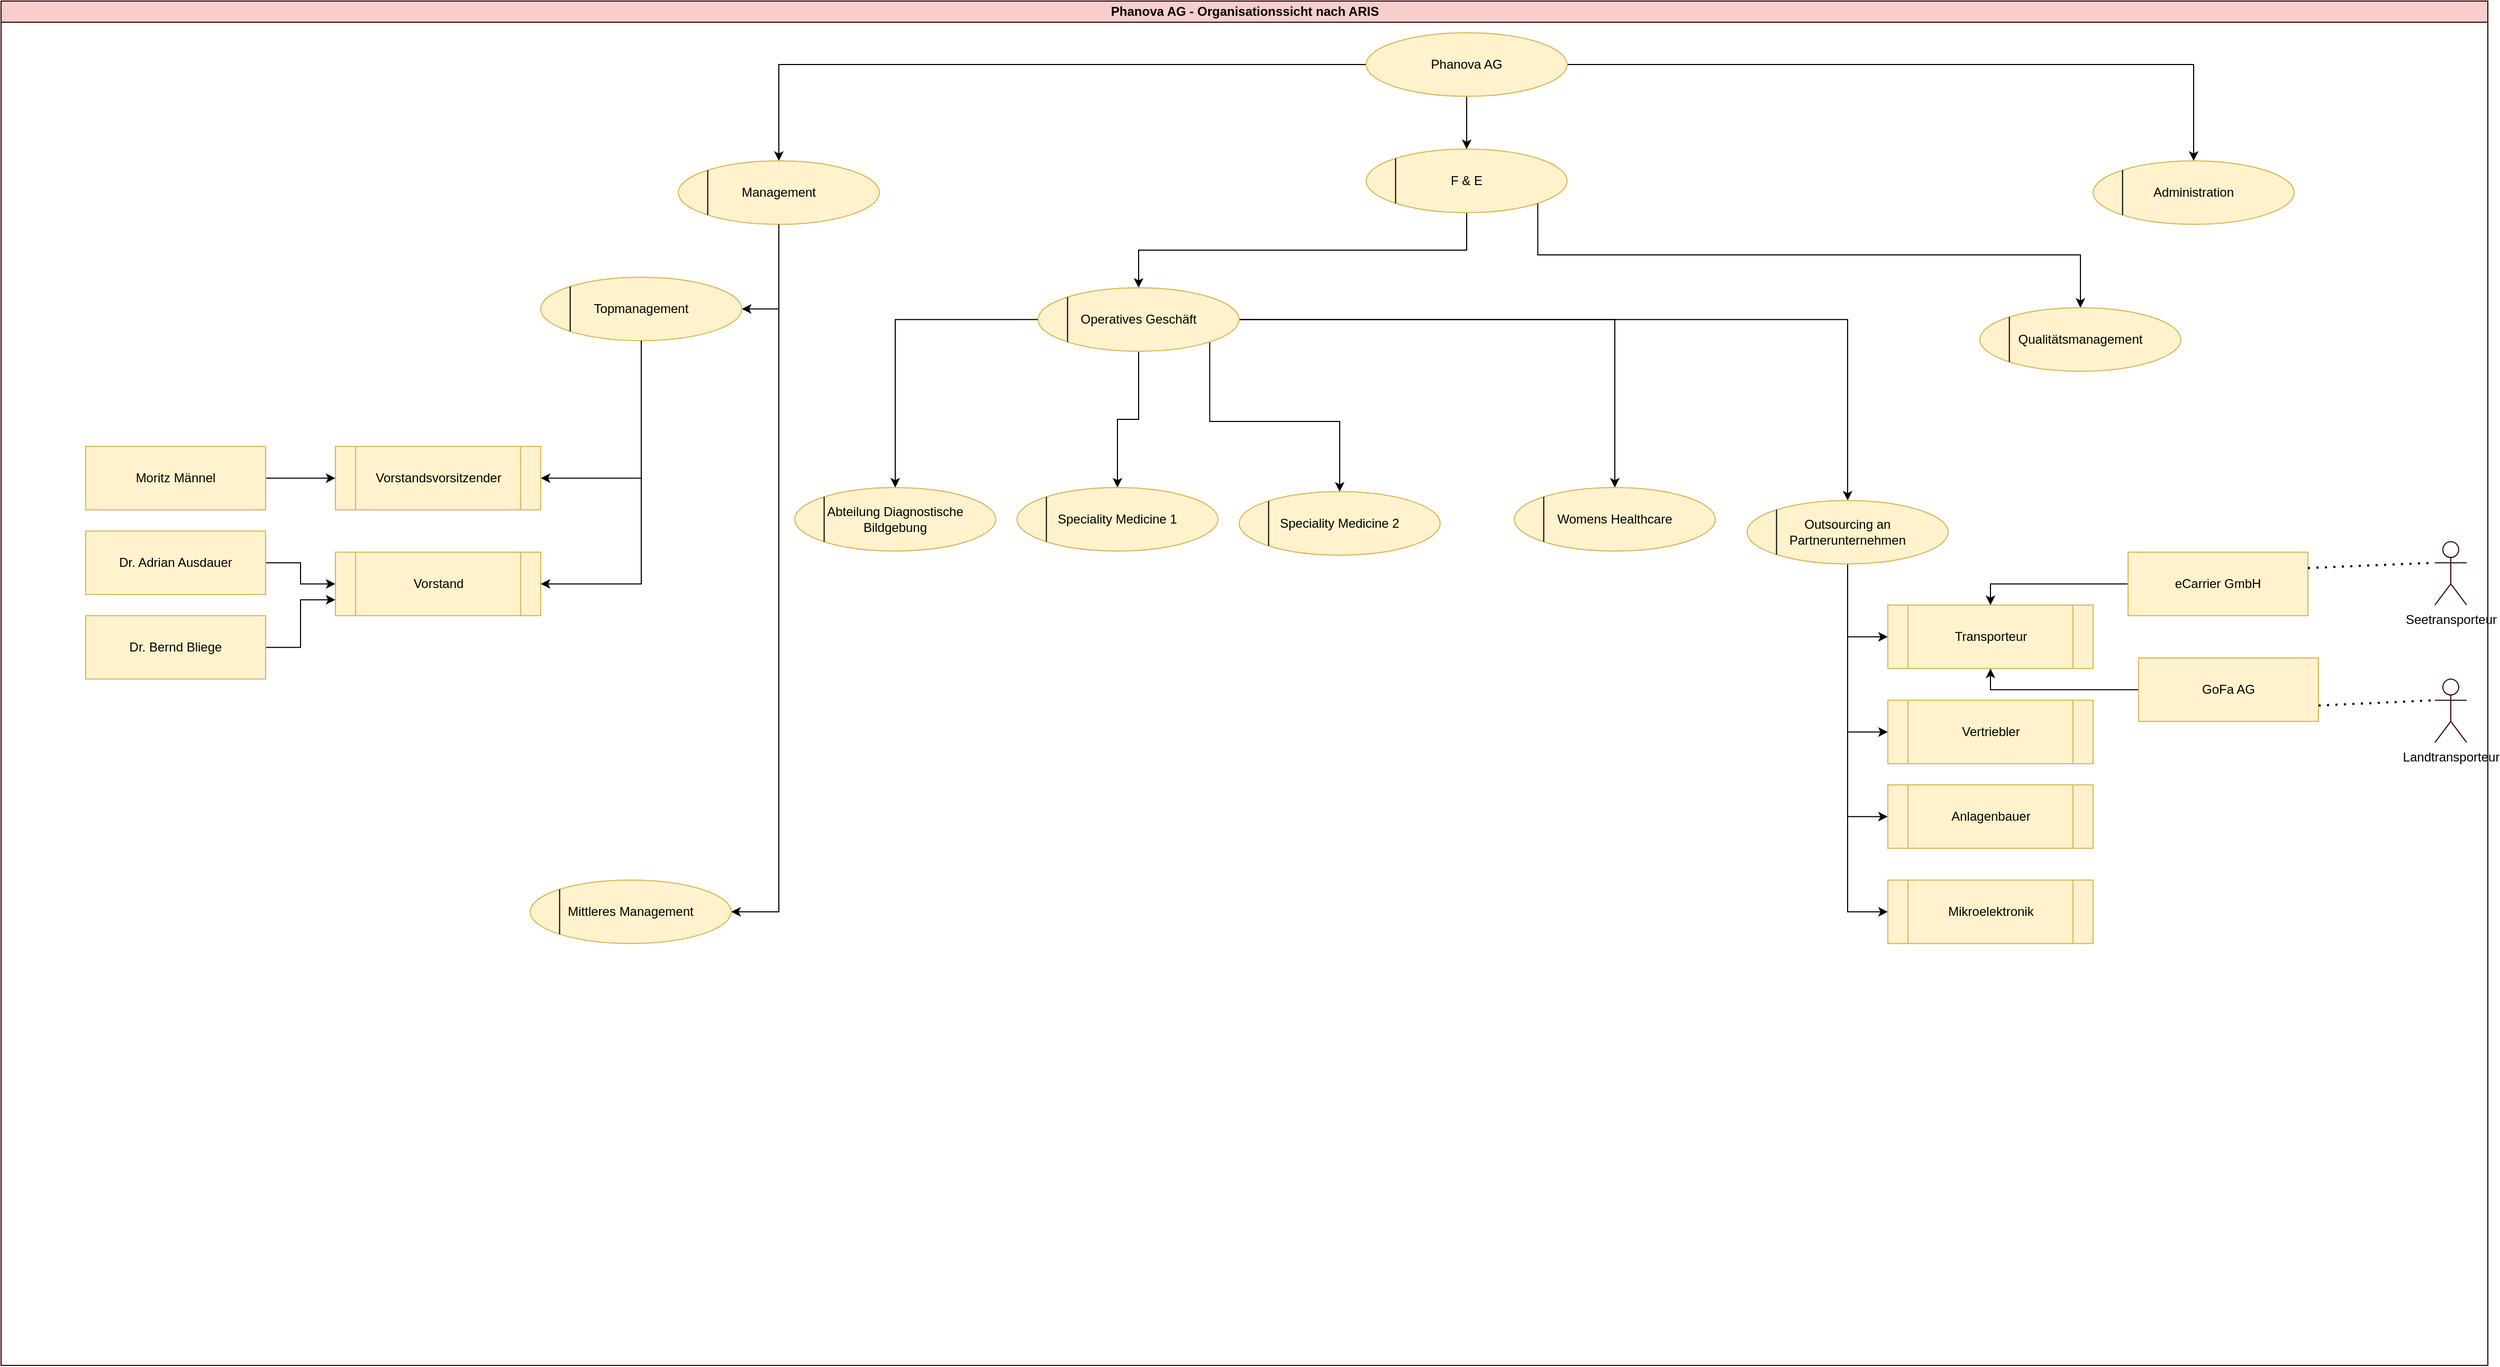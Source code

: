 <mxfile version="14.6.13" type="github" pages="2">
  <diagram id="prtHgNgQTEPvFCAcTncT" name="Page-1">
    <mxGraphModel dx="1609" dy="437" grid="1" gridSize="10" guides="0" tooltips="1" connect="1" arrows="1" fold="1" page="1" pageScale="1" pageWidth="827" pageHeight="1169" math="0" shadow="0">
      <root>
        <mxCell id="0" />
        <mxCell id="1" parent="0" />
        <mxCell id="N2iKn8VOF-II6vIwSYb8-1" value="Phanova AG - Organisationssicht nach ARIS" style="swimlane;html=1;startSize=20;horizontal=1;containerType=tree;glass=0;fillColor=#f8cecc;strokeColor=#330000;" parent="1" vertex="1">
          <mxGeometry x="-580" y="400" width="2350" height="1290" as="geometry" />
        </mxCell>
        <mxCell id="N2iKn8VOF-II6vIwSYb8-38" style="edgeStyle=orthogonalEdgeStyle;rounded=0;orthogonalLoop=1;jettySize=auto;html=1;exitX=0;exitY=0.5;exitDx=0;exitDy=0;" parent="N2iKn8VOF-II6vIwSYb8-1" source="N2iKn8VOF-II6vIwSYb8-9" target="N2iKn8VOF-II6vIwSYb8-36" edge="1">
          <mxGeometry relative="1" as="geometry">
            <mxPoint x="899" y="71.1" as="sourcePoint" />
          </mxGeometry>
        </mxCell>
        <mxCell id="N2iKn8VOF-II6vIwSYb8-40" style="edgeStyle=orthogonalEdgeStyle;rounded=0;orthogonalLoop=1;jettySize=auto;html=1;exitX=1;exitY=0.5;exitDx=0;exitDy=0;" parent="N2iKn8VOF-II6vIwSYb8-1" source="N2iKn8VOF-II6vIwSYb8-9" target="N2iKn8VOF-II6vIwSYb8-32" edge="1">
          <mxGeometry relative="1" as="geometry">
            <mxPoint x="1089.0" y="71.1" as="sourcePoint" />
          </mxGeometry>
        </mxCell>
        <mxCell id="N2iKn8VOF-II6vIwSYb8-144" style="edgeStyle=orthogonalEdgeStyle;rounded=0;orthogonalLoop=1;jettySize=auto;html=1;entryX=0.5;entryY=0;entryDx=0;entryDy=0;" parent="N2iKn8VOF-II6vIwSYb8-1" source="N2iKn8VOF-II6vIwSYb8-9" target="N2iKn8VOF-II6vIwSYb8-34" edge="1">
          <mxGeometry relative="1" as="geometry" />
        </mxCell>
        <mxCell id="N2iKn8VOF-II6vIwSYb8-9" value="Phanova AG" style="ellipse;whiteSpace=wrap;html=1;fillColor=#fff2cc;strokeColor=#d6b656;" parent="N2iKn8VOF-II6vIwSYb8-1" vertex="1">
          <mxGeometry x="1290" y="30" width="190" height="60" as="geometry" />
        </mxCell>
        <mxCell id="N2iKn8VOF-II6vIwSYb8-10" value="" style="endArrow=none;html=1;exitX=0;exitY=1;exitDx=0;exitDy=0;" parent="N2iKn8VOF-II6vIwSYb8-1" edge="1">
          <mxGeometry width="50" height="50" relative="1" as="geometry">
            <mxPoint x="926.474" y="92.202" as="sourcePoint" />
            <mxPoint x="927" y="92.1" as="targetPoint" />
          </mxGeometry>
        </mxCell>
        <mxCell id="N2iKn8VOF-II6vIwSYb8-97" style="edgeStyle=orthogonalEdgeStyle;rounded=0;orthogonalLoop=1;jettySize=auto;html=1;entryX=1;entryY=0.5;entryDx=0;entryDy=0;" parent="N2iKn8VOF-II6vIwSYb8-1" source="N2iKn8VOF-II6vIwSYb8-36" target="N2iKn8VOF-II6vIwSYb8-92" edge="1">
          <mxGeometry relative="1" as="geometry" />
        </mxCell>
        <mxCell id="N2iKn8VOF-II6vIwSYb8-104" style="edgeStyle=orthogonalEdgeStyle;rounded=0;orthogonalLoop=1;jettySize=auto;html=1;entryX=1;entryY=0.5;entryDx=0;entryDy=0;exitX=0.5;exitY=1;exitDx=0;exitDy=0;" parent="N2iKn8VOF-II6vIwSYb8-1" source="N2iKn8VOF-II6vIwSYb8-92" target="N2iKn8VOF-II6vIwSYb8-135" edge="1">
          <mxGeometry relative="1" as="geometry">
            <mxPoint x="560" y="451.1" as="targetPoint" />
            <Array as="points">
              <mxPoint x="605" y="451.1" />
            </Array>
          </mxGeometry>
        </mxCell>
        <mxCell id="N2iKn8VOF-II6vIwSYb8-36" value="Management" style="ellipse;whiteSpace=wrap;html=1;fillColor=#fff2cc;strokeColor=#d6b656;" parent="N2iKn8VOF-II6vIwSYb8-1" vertex="1">
          <mxGeometry x="640" y="151.1" width="190" height="60" as="geometry" />
        </mxCell>
        <mxCell id="N2iKn8VOF-II6vIwSYb8-37" value="" style="endArrow=none;html=1;entryX=0;entryY=0;entryDx=0;entryDy=0;exitX=0;exitY=1;exitDx=0;exitDy=0;" parent="N2iKn8VOF-II6vIwSYb8-1" source="N2iKn8VOF-II6vIwSYb8-36" target="N2iKn8VOF-II6vIwSYb8-36" edge="1">
          <mxGeometry width="50" height="50" relative="1" as="geometry">
            <mxPoint x="631" y="-263.9" as="sourcePoint" />
            <mxPoint x="681" y="-313.9" as="targetPoint" />
          </mxGeometry>
        </mxCell>
        <mxCell id="N2iKn8VOF-II6vIwSYb8-32" value="Administration" style="ellipse;whiteSpace=wrap;html=1;fillColor=#fff2cc;strokeColor=#d6b656;" parent="N2iKn8VOF-II6vIwSYb8-1" vertex="1">
          <mxGeometry x="1977" y="151.1" width="190" height="60" as="geometry" />
        </mxCell>
        <mxCell id="N2iKn8VOF-II6vIwSYb8-33" value="" style="endArrow=none;html=1;entryX=0;entryY=0;entryDx=0;entryDy=0;exitX=0;exitY=1;exitDx=0;exitDy=0;" parent="N2iKn8VOF-II6vIwSYb8-1" source="N2iKn8VOF-II6vIwSYb8-32" target="N2iKn8VOF-II6vIwSYb8-32" edge="1">
          <mxGeometry width="50" height="50" relative="1" as="geometry">
            <mxPoint x="990" y="-323.9" as="sourcePoint" />
            <mxPoint x="1040" y="-373.9" as="targetPoint" />
          </mxGeometry>
        </mxCell>
        <mxCell id="N2iKn8VOF-II6vIwSYb8-51" style="edgeStyle=orthogonalEdgeStyle;rounded=0;orthogonalLoop=1;jettySize=auto;html=1;exitX=0.5;exitY=1;exitDx=0;exitDy=0;entryX=0.5;entryY=0;entryDx=0;entryDy=0;" parent="N2iKn8VOF-II6vIwSYb8-1" source="N2iKn8VOF-II6vIwSYb8-34" target="N2iKn8VOF-II6vIwSYb8-46" edge="1">
          <mxGeometry relative="1" as="geometry" />
        </mxCell>
        <mxCell id="N2iKn8VOF-II6vIwSYb8-57" style="edgeStyle=orthogonalEdgeStyle;rounded=0;orthogonalLoop=1;jettySize=auto;html=1;entryX=0.5;entryY=0;entryDx=0;entryDy=0;exitX=1;exitY=0.5;exitDx=0;exitDy=0;" parent="N2iKn8VOF-II6vIwSYb8-1" source="N2iKn8VOF-II6vIwSYb8-46" target="N2iKn8VOF-II6vIwSYb8-54" edge="1">
          <mxGeometry relative="1" as="geometry" />
        </mxCell>
        <mxCell id="N2iKn8VOF-II6vIwSYb8-64" style="edgeStyle=orthogonalEdgeStyle;rounded=0;orthogonalLoop=1;jettySize=auto;html=1;entryX=0.5;entryY=0;entryDx=0;entryDy=0;" parent="N2iKn8VOF-II6vIwSYb8-1" source="N2iKn8VOF-II6vIwSYb8-46" target="N2iKn8VOF-II6vIwSYb8-59" edge="1">
          <mxGeometry relative="1" as="geometry" />
        </mxCell>
        <mxCell id="N2iKn8VOF-II6vIwSYb8-65" style="edgeStyle=orthogonalEdgeStyle;rounded=0;orthogonalLoop=1;jettySize=auto;html=1;entryX=0.5;entryY=0;entryDx=0;entryDy=0;" parent="N2iKn8VOF-II6vIwSYb8-1" source="N2iKn8VOF-II6vIwSYb8-46" target="N2iKn8VOF-II6vIwSYb8-62" edge="1">
          <mxGeometry relative="1" as="geometry" />
        </mxCell>
        <mxCell id="N2iKn8VOF-II6vIwSYb8-69" style="edgeStyle=orthogonalEdgeStyle;rounded=0;orthogonalLoop=1;jettySize=auto;html=1;entryX=0.5;entryY=0;entryDx=0;entryDy=0;exitX=1;exitY=1;exitDx=0;exitDy=0;" parent="N2iKn8VOF-II6vIwSYb8-1" source="N2iKn8VOF-II6vIwSYb8-46" target="N2iKn8VOF-II6vIwSYb8-67" edge="1">
          <mxGeometry relative="1" as="geometry" />
        </mxCell>
        <mxCell id="N2iKn8VOF-II6vIwSYb8-73" style="edgeStyle=orthogonalEdgeStyle;rounded=0;orthogonalLoop=1;jettySize=auto;html=1;entryX=0.5;entryY=0;entryDx=0;entryDy=0;" parent="N2iKn8VOF-II6vIwSYb8-1" source="N2iKn8VOF-II6vIwSYb8-46" target="N2iKn8VOF-II6vIwSYb8-71" edge="1">
          <mxGeometry relative="1" as="geometry" />
        </mxCell>
        <mxCell id="N2iKn8VOF-II6vIwSYb8-91" value="" style="group" parent="N2iKn8VOF-II6vIwSYb8-1" vertex="1" connectable="0">
          <mxGeometry x="510" y="261.1" width="190" height="60" as="geometry" />
        </mxCell>
        <mxCell id="N2iKn8VOF-II6vIwSYb8-92" value="Topmanagement" style="ellipse;whiteSpace=wrap;html=1;fillColor=#fff2cc;strokeColor=#d6b656;" parent="N2iKn8VOF-II6vIwSYb8-91" vertex="1">
          <mxGeometry width="190" height="60" as="geometry" />
        </mxCell>
        <mxCell id="N2iKn8VOF-II6vIwSYb8-93" value="" style="endArrow=none;html=1;entryX=0;entryY=0;entryDx=0;entryDy=0;exitX=0;exitY=1;exitDx=0;exitDy=0;" parent="N2iKn8VOF-II6vIwSYb8-91" source="N2iKn8VOF-II6vIwSYb8-92" target="N2iKn8VOF-II6vIwSYb8-92" edge="1">
          <mxGeometry width="50" height="50" relative="1" as="geometry">
            <mxPoint x="101" y="-465" as="sourcePoint" />
            <mxPoint x="151" y="-515" as="targetPoint" />
          </mxGeometry>
        </mxCell>
        <mxCell id="N2iKn8VOF-II6vIwSYb8-98" style="edgeStyle=orthogonalEdgeStyle;rounded=0;orthogonalLoop=1;jettySize=auto;html=1;entryX=1;entryY=0.5;entryDx=0;entryDy=0;" parent="N2iKn8VOF-II6vIwSYb8-1" source="N2iKn8VOF-II6vIwSYb8-36" target="N2iKn8VOF-II6vIwSYb8-95" edge="1">
          <mxGeometry relative="1" as="geometry">
            <mxPoint x="735" y="391.1" as="targetPoint" />
          </mxGeometry>
        </mxCell>
        <mxCell id="N2iKn8VOF-II6vIwSYb8-46" value="Operatives Geschäft" style="ellipse;whiteSpace=wrap;html=1;fillColor=#fff2cc;strokeColor=#d6b656;" parent="N2iKn8VOF-II6vIwSYb8-1" vertex="1">
          <mxGeometry x="980" y="271.1" width="190" height="60" as="geometry" />
        </mxCell>
        <mxCell id="N2iKn8VOF-II6vIwSYb8-47" value="" style="endArrow=none;html=1;entryX=0;entryY=0;entryDx=0;entryDy=0;exitX=0;exitY=1;exitDx=0;exitDy=0;" parent="N2iKn8VOF-II6vIwSYb8-1" source="N2iKn8VOF-II6vIwSYb8-46" target="N2iKn8VOF-II6vIwSYb8-46" edge="1">
          <mxGeometry width="50" height="50" relative="1" as="geometry">
            <mxPoint x="1041" y="-153.9" as="sourcePoint" />
            <mxPoint x="1091" y="-203.9" as="targetPoint" />
          </mxGeometry>
        </mxCell>
        <mxCell id="N2iKn8VOF-II6vIwSYb8-94" value="" style="group" parent="N2iKn8VOF-II6vIwSYb8-1" vertex="1" connectable="0">
          <mxGeometry x="500" y="831.1" width="190" height="60" as="geometry" />
        </mxCell>
        <mxCell id="N2iKn8VOF-II6vIwSYb8-95" value="Mittleres Management" style="ellipse;whiteSpace=wrap;html=1;fillColor=#fff2cc;strokeColor=#d6b656;" parent="N2iKn8VOF-II6vIwSYb8-94" vertex="1">
          <mxGeometry width="190" height="60" as="geometry" />
        </mxCell>
        <mxCell id="N2iKn8VOF-II6vIwSYb8-96" value="" style="endArrow=none;html=1;entryX=0;entryY=0;entryDx=0;entryDy=0;exitX=0;exitY=1;exitDx=0;exitDy=0;" parent="N2iKn8VOF-II6vIwSYb8-94" source="N2iKn8VOF-II6vIwSYb8-95" target="N2iKn8VOF-II6vIwSYb8-95" edge="1">
          <mxGeometry width="50" height="50" relative="1" as="geometry">
            <mxPoint x="101" y="-465" as="sourcePoint" />
            <mxPoint x="151" y="-515" as="targetPoint" />
          </mxGeometry>
        </mxCell>
        <mxCell id="N2iKn8VOF-II6vIwSYb8-135" value="Vorstandsvorsitzender" style="shape=process;whiteSpace=wrap;html=1;backgroundOutline=1;strokeColor=#d6b656;fillColor=#fff2cc;" parent="N2iKn8VOF-II6vIwSYb8-1" vertex="1">
          <mxGeometry x="316" y="421.1" width="194" height="60" as="geometry" />
        </mxCell>
        <mxCell id="N2iKn8VOF-II6vIwSYb8-136" value="Vorstand" style="shape=process;whiteSpace=wrap;html=1;backgroundOutline=1;strokeColor=#d6b656;fillColor=#fff2cc;" parent="N2iKn8VOF-II6vIwSYb8-1" vertex="1">
          <mxGeometry x="316" y="521.1" width="194" height="60" as="geometry" />
        </mxCell>
        <mxCell id="N2iKn8VOF-II6vIwSYb8-137" style="edgeStyle=orthogonalEdgeStyle;rounded=0;orthogonalLoop=1;jettySize=auto;html=1;entryX=1;entryY=0.5;entryDx=0;entryDy=0;" parent="N2iKn8VOF-II6vIwSYb8-1" source="N2iKn8VOF-II6vIwSYb8-92" target="N2iKn8VOF-II6vIwSYb8-136" edge="1">
          <mxGeometry relative="1" as="geometry" />
        </mxCell>
        <mxCell id="N2iKn8VOF-II6vIwSYb8-61" value="" style="group" parent="N2iKn8VOF-II6vIwSYb8-1" vertex="1" connectable="0">
          <mxGeometry x="960" y="460" width="190" height="60" as="geometry" />
        </mxCell>
        <mxCell id="N2iKn8VOF-II6vIwSYb8-62" value="Speciality Medicine 1" style="ellipse;whiteSpace=wrap;html=1;fillColor=#fff2cc;strokeColor=#d6b656;" parent="N2iKn8VOF-II6vIwSYb8-61" vertex="1">
          <mxGeometry width="190" height="60" as="geometry" />
        </mxCell>
        <mxCell id="N2iKn8VOF-II6vIwSYb8-63" value="" style="endArrow=none;html=1;entryX=0;entryY=0;entryDx=0;entryDy=0;exitX=0;exitY=1;exitDx=0;exitDy=0;" parent="N2iKn8VOF-II6vIwSYb8-61" source="N2iKn8VOF-II6vIwSYb8-62" target="N2iKn8VOF-II6vIwSYb8-62" edge="1">
          <mxGeometry width="50" height="50" relative="1" as="geometry">
            <mxPoint x="101" y="-465" as="sourcePoint" />
            <mxPoint x="151" y="-515" as="targetPoint" />
          </mxGeometry>
        </mxCell>
        <mxCell id="N2iKn8VOF-II6vIwSYb8-58" value="" style="group" parent="N2iKn8VOF-II6vIwSYb8-1" vertex="1" connectable="0">
          <mxGeometry x="750" y="460" width="190" height="60" as="geometry" />
        </mxCell>
        <mxCell id="N2iKn8VOF-II6vIwSYb8-59" value="Abteilung Diagnostische Bildgebung" style="ellipse;whiteSpace=wrap;html=1;fillColor=#fff2cc;strokeColor=#d6b656;" parent="N2iKn8VOF-II6vIwSYb8-58" vertex="1">
          <mxGeometry width="190" height="60" as="geometry" />
        </mxCell>
        <mxCell id="N2iKn8VOF-II6vIwSYb8-60" value="" style="endArrow=none;html=1;entryX=0;entryY=0;entryDx=0;entryDy=0;exitX=0;exitY=1;exitDx=0;exitDy=0;" parent="N2iKn8VOF-II6vIwSYb8-58" source="N2iKn8VOF-II6vIwSYb8-59" target="N2iKn8VOF-II6vIwSYb8-59" edge="1">
          <mxGeometry width="50" height="50" relative="1" as="geometry">
            <mxPoint x="101" y="-465" as="sourcePoint" />
            <mxPoint x="151" y="-515" as="targetPoint" />
          </mxGeometry>
        </mxCell>
        <mxCell id="N2iKn8VOF-II6vIwSYb8-66" value="" style="group" parent="N2iKn8VOF-II6vIwSYb8-1" vertex="1" connectable="0">
          <mxGeometry x="1170" y="463.9" width="190" height="70" as="geometry" />
        </mxCell>
        <mxCell id="N2iKn8VOF-II6vIwSYb8-67" value="Speciality Medicine 2" style="ellipse;whiteSpace=wrap;html=1;fillColor=#fff2cc;strokeColor=#d6b656;" parent="N2iKn8VOF-II6vIwSYb8-66" vertex="1">
          <mxGeometry width="190" height="60" as="geometry" />
        </mxCell>
        <mxCell id="N2iKn8VOF-II6vIwSYb8-68" value="" style="endArrow=none;html=1;entryX=0;entryY=0;entryDx=0;entryDy=0;exitX=0;exitY=1;exitDx=0;exitDy=0;" parent="N2iKn8VOF-II6vIwSYb8-66" source="N2iKn8VOF-II6vIwSYb8-67" target="N2iKn8VOF-II6vIwSYb8-67" edge="1">
          <mxGeometry width="50" height="50" relative="1" as="geometry">
            <mxPoint x="101" y="-465" as="sourcePoint" />
            <mxPoint x="151" y="-515" as="targetPoint" />
          </mxGeometry>
        </mxCell>
        <mxCell id="N2iKn8VOF-II6vIwSYb8-70" value="" style="group" parent="N2iKn8VOF-II6vIwSYb8-1" vertex="1" connectable="0">
          <mxGeometry x="1430" y="460" width="190" height="60" as="geometry" />
        </mxCell>
        <mxCell id="N2iKn8VOF-II6vIwSYb8-71" value="Womens Healthcare" style="ellipse;whiteSpace=wrap;html=1;fillColor=#fff2cc;strokeColor=#d6b656;" parent="N2iKn8VOF-II6vIwSYb8-70" vertex="1">
          <mxGeometry width="190" height="60" as="geometry" />
        </mxCell>
        <mxCell id="N2iKn8VOF-II6vIwSYb8-72" value="" style="endArrow=none;html=1;entryX=0;entryY=0;entryDx=0;entryDy=0;exitX=0;exitY=1;exitDx=0;exitDy=0;" parent="N2iKn8VOF-II6vIwSYb8-70" source="N2iKn8VOF-II6vIwSYb8-71" target="N2iKn8VOF-II6vIwSYb8-71" edge="1">
          <mxGeometry width="50" height="50" relative="1" as="geometry">
            <mxPoint x="101" y="-465" as="sourcePoint" />
            <mxPoint x="151" y="-515" as="targetPoint" />
          </mxGeometry>
        </mxCell>
        <mxCell id="N2iKn8VOF-II6vIwSYb8-147" value="Transporteur" style="shape=process;whiteSpace=wrap;html=1;backgroundOutline=1;strokeColor=#d6b656;fillColor=#fff2cc;" parent="N2iKn8VOF-II6vIwSYb8-1" vertex="1">
          <mxGeometry x="1783" y="571.1" width="194" height="60" as="geometry" />
        </mxCell>
        <mxCell id="N2iKn8VOF-II6vIwSYb8-150" style="edgeStyle=orthogonalEdgeStyle;rounded=0;orthogonalLoop=1;jettySize=auto;html=1;entryX=0;entryY=0.5;entryDx=0;entryDy=0;" parent="N2iKn8VOF-II6vIwSYb8-1" source="N2iKn8VOF-II6vIwSYb8-54" target="N2iKn8VOF-II6vIwSYb8-147" edge="1">
          <mxGeometry relative="1" as="geometry" />
        </mxCell>
        <mxCell id="N2iKn8VOF-II6vIwSYb8-153" value="Anlagenbauer" style="shape=process;whiteSpace=wrap;html=1;backgroundOutline=1;strokeColor=#d6b656;fillColor=#fff2cc;" parent="N2iKn8VOF-II6vIwSYb8-1" vertex="1">
          <mxGeometry x="1783" y="741.1" width="194" height="60" as="geometry" />
        </mxCell>
        <mxCell id="N2iKn8VOF-II6vIwSYb8-152" value="Vertriebler" style="shape=process;whiteSpace=wrap;html=1;backgroundOutline=1;strokeColor=#d6b656;fillColor=#fff2cc;" parent="N2iKn8VOF-II6vIwSYb8-1" vertex="1">
          <mxGeometry x="1783" y="661.1" width="194" height="60" as="geometry" />
        </mxCell>
        <mxCell id="N2iKn8VOF-II6vIwSYb8-151" value="Mikroelektronik" style="shape=process;whiteSpace=wrap;html=1;backgroundOutline=1;strokeColor=#d6b656;fillColor=#fff2cc;" parent="N2iKn8VOF-II6vIwSYb8-1" vertex="1">
          <mxGeometry x="1783" y="831.1" width="194" height="60" as="geometry" />
        </mxCell>
        <mxCell id="N2iKn8VOF-II6vIwSYb8-155" style="edgeStyle=orthogonalEdgeStyle;rounded=0;orthogonalLoop=1;jettySize=auto;html=1;entryX=0.5;entryY=0;entryDx=0;entryDy=0;" parent="N2iKn8VOF-II6vIwSYb8-1" source="N2iKn8VOF-II6vIwSYb8-146" target="N2iKn8VOF-II6vIwSYb8-147" edge="1">
          <mxGeometry relative="1" as="geometry" />
        </mxCell>
        <mxCell id="N2iKn8VOF-II6vIwSYb8-146" value="eCarrier GmbH" style="rounded=0;whiteSpace=wrap;html=1;strokeColor=#d6b656;fillColor=#fff2cc;" parent="N2iKn8VOF-II6vIwSYb8-1" vertex="1">
          <mxGeometry x="2010" y="521.1" width="170" height="60" as="geometry" />
        </mxCell>
        <mxCell id="N2iKn8VOF-II6vIwSYb8-156" style="edgeStyle=orthogonalEdgeStyle;rounded=0;orthogonalLoop=1;jettySize=auto;html=1;entryX=0.5;entryY=1;entryDx=0;entryDy=0;" parent="N2iKn8VOF-II6vIwSYb8-1" source="N2iKn8VOF-II6vIwSYb8-154" target="N2iKn8VOF-II6vIwSYb8-147" edge="1">
          <mxGeometry relative="1" as="geometry" />
        </mxCell>
        <mxCell id="N2iKn8VOF-II6vIwSYb8-154" value="GoFa AG" style="rounded=0;whiteSpace=wrap;html=1;strokeColor=#d6b656;fillColor=#fff2cc;" parent="N2iKn8VOF-II6vIwSYb8-1" vertex="1">
          <mxGeometry x="2020" y="621.1" width="170" height="60" as="geometry" />
        </mxCell>
        <mxCell id="N2iKn8VOF-II6vIwSYb8-157" value="Seetransporteur&lt;span style=&quot;color: rgba(0 , 0 , 0 , 0) ; font-family: monospace ; font-size: 0px&quot;&gt;%3CmxGraphModel%3E%3Croot%3E%3CmxCell%20id%3D%220%22%2F%3E%3CmxCell%20id%3D%221%22%20parent%3D%220%22%2F%3E%3CmxCell%20id%3D%222%22%20value%3D%22Dr.%20Bernd%20Bliege%22%20style%3D%22rounded%3D0%3BwhiteSpace%3Dwrap%3Bhtml%3D1%3BstrokeColor%3D%23d6b656%3BfillColor%3D%23fff2cc%3B%22%20vertex%3D%221%22%20parent%3D%221%22%3E%3CmxGeometry%20x%3D%22860%22%20y%3D%221100%22%20width%3D%22170%22%20height%3D%2260%22%20as%3D%22geometry%22%2F%3E%3C%2FmxCell%3E%3C%2Froot%3E%3C%2FmxGraphModel%3E&lt;/span&gt;" style="shape=umlActor;verticalLabelPosition=bottom;verticalAlign=top;html=1;outlineConnect=0;strokeColor=#330000;" parent="N2iKn8VOF-II6vIwSYb8-1" vertex="1">
          <mxGeometry x="2300" y="511.1" width="30" height="60" as="geometry" />
        </mxCell>
        <mxCell id="N2iKn8VOF-II6vIwSYb8-158" value="Landtransporteur" style="shape=umlActor;verticalLabelPosition=bottom;verticalAlign=top;html=1;outlineConnect=0;strokeColor=#330000;" parent="N2iKn8VOF-II6vIwSYb8-1" vertex="1">
          <mxGeometry x="2300" y="641.1" width="30" height="60" as="geometry" />
        </mxCell>
        <mxCell id="N2iKn8VOF-II6vIwSYb8-161" value="" style="endArrow=none;dashed=1;html=1;dashPattern=1 3;strokeWidth=2;entryX=0;entryY=0.333;entryDx=0;entryDy=0;entryPerimeter=0;exitX=1;exitY=0.75;exitDx=0;exitDy=0;" parent="N2iKn8VOF-II6vIwSYb8-1" source="N2iKn8VOF-II6vIwSYb8-154" target="N2iKn8VOF-II6vIwSYb8-158" edge="1">
          <mxGeometry width="50" height="50" relative="1" as="geometry">
            <mxPoint x="1330" y="741.1" as="sourcePoint" />
            <mxPoint x="1380" y="691.1" as="targetPoint" />
          </mxGeometry>
        </mxCell>
        <mxCell id="N2iKn8VOF-II6vIwSYb8-160" value="" style="endArrow=none;dashed=1;html=1;dashPattern=1 3;strokeWidth=2;entryX=0;entryY=0.333;entryDx=0;entryDy=0;entryPerimeter=0;exitX=1;exitY=0.25;exitDx=0;exitDy=0;" parent="N2iKn8VOF-II6vIwSYb8-1" source="N2iKn8VOF-II6vIwSYb8-146" target="N2iKn8VOF-II6vIwSYb8-157" edge="1">
          <mxGeometry width="50" height="50" relative="1" as="geometry">
            <mxPoint x="1330" y="741.1" as="sourcePoint" />
            <mxPoint x="1380" y="691.1" as="targetPoint" />
          </mxGeometry>
        </mxCell>
        <mxCell id="N2iKn8VOF-II6vIwSYb8-162" style="edgeStyle=orthogonalEdgeStyle;rounded=0;orthogonalLoop=1;jettySize=auto;html=1;entryX=0;entryY=0.5;entryDx=0;entryDy=0;" parent="N2iKn8VOF-II6vIwSYb8-1" source="N2iKn8VOF-II6vIwSYb8-54" target="N2iKn8VOF-II6vIwSYb8-152" edge="1">
          <mxGeometry relative="1" as="geometry" />
        </mxCell>
        <mxCell id="N2iKn8VOF-II6vIwSYb8-163" style="edgeStyle=orthogonalEdgeStyle;rounded=0;orthogonalLoop=1;jettySize=auto;html=1;entryX=0;entryY=0.5;entryDx=0;entryDy=0;" parent="N2iKn8VOF-II6vIwSYb8-1" source="N2iKn8VOF-II6vIwSYb8-54" target="N2iKn8VOF-II6vIwSYb8-153" edge="1">
          <mxGeometry relative="1" as="geometry" />
        </mxCell>
        <mxCell id="N2iKn8VOF-II6vIwSYb8-164" style="edgeStyle=orthogonalEdgeStyle;rounded=0;orthogonalLoop=1;jettySize=auto;html=1;entryX=0;entryY=0.5;entryDx=0;entryDy=0;" parent="N2iKn8VOF-II6vIwSYb8-1" source="N2iKn8VOF-II6vIwSYb8-54" target="N2iKn8VOF-II6vIwSYb8-151" edge="1">
          <mxGeometry relative="1" as="geometry" />
        </mxCell>
        <mxCell id="N2iKn8VOF-II6vIwSYb8-53" value="" style="group" parent="N2iKn8VOF-II6vIwSYb8-1" vertex="1" connectable="0">
          <mxGeometry x="1650" y="472.2" width="190" height="60" as="geometry" />
        </mxCell>
        <mxCell id="N2iKn8VOF-II6vIwSYb8-54" value="Outsourcing an Partnerunternehmen" style="ellipse;whiteSpace=wrap;html=1;fillColor=#fff2cc;strokeColor=#d6b656;" parent="N2iKn8VOF-II6vIwSYb8-53" vertex="1">
          <mxGeometry width="190" height="60" as="geometry" />
        </mxCell>
        <mxCell id="N2iKn8VOF-II6vIwSYb8-55" value="" style="endArrow=none;html=1;entryX=0;entryY=0;entryDx=0;entryDy=0;exitX=0;exitY=1;exitDx=0;exitDy=0;" parent="N2iKn8VOF-II6vIwSYb8-53" source="N2iKn8VOF-II6vIwSYb8-54" target="N2iKn8VOF-II6vIwSYb8-54" edge="1">
          <mxGeometry width="50" height="50" relative="1" as="geometry">
            <mxPoint x="101" y="-465" as="sourcePoint" />
            <mxPoint x="151" y="-515" as="targetPoint" />
          </mxGeometry>
        </mxCell>
        <mxCell id="N2iKn8VOF-II6vIwSYb8-43" value="" style="group" parent="N2iKn8VOF-II6vIwSYb8-1" vertex="1" connectable="0">
          <mxGeometry x="1290" y="140" width="190" height="60" as="geometry" />
        </mxCell>
        <mxCell id="N2iKn8VOF-II6vIwSYb8-34" value="F &amp;amp; E" style="ellipse;whiteSpace=wrap;html=1;fillColor=#fff2cc;strokeColor=#d6b656;" parent="N2iKn8VOF-II6vIwSYb8-43" vertex="1">
          <mxGeometry width="190" height="60" as="geometry" />
        </mxCell>
        <mxCell id="N2iKn8VOF-II6vIwSYb8-35" value="" style="endArrow=none;html=1;entryX=0;entryY=0;entryDx=0;entryDy=0;exitX=0;exitY=1;exitDx=0;exitDy=0;" parent="N2iKn8VOF-II6vIwSYb8-43" source="N2iKn8VOF-II6vIwSYb8-34" target="N2iKn8VOF-II6vIwSYb8-34" edge="1">
          <mxGeometry width="50" height="50" relative="1" as="geometry">
            <mxPoint x="101" y="-465" as="sourcePoint" />
            <mxPoint x="151" y="-515" as="targetPoint" />
          </mxGeometry>
        </mxCell>
        <mxCell id="N2iKn8VOF-II6vIwSYb8-165" value="" style="group" parent="N2iKn8VOF-II6vIwSYb8-1" vertex="1" connectable="0">
          <mxGeometry x="1870" y="290.0" width="190" height="60" as="geometry" />
        </mxCell>
        <mxCell id="N2iKn8VOF-II6vIwSYb8-166" value="Qualitätsmanagement" style="ellipse;whiteSpace=wrap;html=1;fillColor=#fff2cc;strokeColor=#d6b656;" parent="N2iKn8VOF-II6vIwSYb8-165" vertex="1">
          <mxGeometry width="190" height="60" as="geometry" />
        </mxCell>
        <mxCell id="N2iKn8VOF-II6vIwSYb8-167" value="" style="endArrow=none;html=1;entryX=0;entryY=0;entryDx=0;entryDy=0;exitX=0;exitY=1;exitDx=0;exitDy=0;" parent="N2iKn8VOF-II6vIwSYb8-165" source="N2iKn8VOF-II6vIwSYb8-166" target="N2iKn8VOF-II6vIwSYb8-166" edge="1">
          <mxGeometry width="50" height="50" relative="1" as="geometry">
            <mxPoint x="101" y="-465" as="sourcePoint" />
            <mxPoint x="151" y="-515" as="targetPoint" />
          </mxGeometry>
        </mxCell>
        <mxCell id="N2iKn8VOF-II6vIwSYb8-168" style="edgeStyle=orthogonalEdgeStyle;rounded=0;orthogonalLoop=1;jettySize=auto;html=1;exitX=1;exitY=1;exitDx=0;exitDy=0;" parent="N2iKn8VOF-II6vIwSYb8-1" source="N2iKn8VOF-II6vIwSYb8-34" target="N2iKn8VOF-II6vIwSYb8-166" edge="1">
          <mxGeometry relative="1" as="geometry">
            <Array as="points">
              <mxPoint x="1452" y="240" />
              <mxPoint x="1965" y="240" />
            </Array>
          </mxGeometry>
        </mxCell>
        <mxCell id="N2iKn8VOF-II6vIwSYb8-139" style="edgeStyle=orthogonalEdgeStyle;rounded=0;orthogonalLoop=1;jettySize=auto;html=1;entryX=0;entryY=0.5;entryDx=0;entryDy=0;" parent="1" source="N2iKn8VOF-II6vIwSYb8-138" target="N2iKn8VOF-II6vIwSYb8-135" edge="1">
          <mxGeometry relative="1" as="geometry" />
        </mxCell>
        <mxCell id="N2iKn8VOF-II6vIwSYb8-138" value="Moritz Männel" style="rounded=0;whiteSpace=wrap;html=1;strokeColor=#d6b656;fillColor=#fff2cc;" parent="1" vertex="1">
          <mxGeometry x="-500" y="821.1" width="170" height="60" as="geometry" />
        </mxCell>
        <mxCell id="N2iKn8VOF-II6vIwSYb8-142" style="edgeStyle=orthogonalEdgeStyle;rounded=0;orthogonalLoop=1;jettySize=auto;html=1;entryX=0;entryY=0.5;entryDx=0;entryDy=0;" parent="1" source="N2iKn8VOF-II6vIwSYb8-140" target="N2iKn8VOF-II6vIwSYb8-136" edge="1">
          <mxGeometry relative="1" as="geometry" />
        </mxCell>
        <mxCell id="N2iKn8VOF-II6vIwSYb8-140" value="Dr. Adrian Ausdauer" style="rounded=0;whiteSpace=wrap;html=1;strokeColor=#d6b656;fillColor=#fff2cc;" parent="1" vertex="1">
          <mxGeometry x="-500" y="901.1" width="170" height="60" as="geometry" />
        </mxCell>
        <mxCell id="N2iKn8VOF-II6vIwSYb8-143" style="edgeStyle=orthogonalEdgeStyle;rounded=0;orthogonalLoop=1;jettySize=auto;html=1;entryX=0;entryY=0.75;entryDx=0;entryDy=0;" parent="1" source="N2iKn8VOF-II6vIwSYb8-141" target="N2iKn8VOF-II6vIwSYb8-136" edge="1">
          <mxGeometry relative="1" as="geometry" />
        </mxCell>
        <mxCell id="N2iKn8VOF-II6vIwSYb8-141" value="Dr. Bernd Bliege" style="rounded=0;whiteSpace=wrap;html=1;strokeColor=#d6b656;fillColor=#fff2cc;" parent="1" vertex="1">
          <mxGeometry x="-500" y="981.1" width="170" height="60" as="geometry" />
        </mxCell>
      </root>
    </mxGraphModel>
  </diagram>
  <diagram id="SDJRdZ60kerOV4P1klfD" name="Page-2">
    <mxGraphModel dx="2391" dy="874" grid="1" gridSize="10" guides="1" tooltips="1" connect="1" arrows="1" fold="1" page="1" pageScale="1" pageWidth="827" pageHeight="1169" math="0" shadow="0">
      <root>
        <mxCell id="tjBGpb0U95Es2snVHwbC-0" />
        <mxCell id="tjBGpb0U95Es2snVHwbC-1" parent="tjBGpb0U95Es2snVHwbC-0" />
        <mxCell id="tjBGpb0U95Es2snVHwbC-5" style="edgeStyle=orthogonalEdgeStyle;rounded=0;orthogonalLoop=1;jettySize=auto;html=1;" edge="1" parent="tjBGpb0U95Es2snVHwbC-1" source="tjBGpb0U95Es2snVHwbC-2" target="tjBGpb0U95Es2snVHwbC-6">
          <mxGeometry relative="1" as="geometry">
            <mxPoint x="230" y="290" as="targetPoint" />
          </mxGeometry>
        </mxCell>
        <mxCell id="tjBGpb0U95Es2snVHwbC-19" style="edgeStyle=orthogonalEdgeStyle;rounded=0;orthogonalLoop=1;jettySize=auto;html=1;" edge="1" parent="tjBGpb0U95Es2snVHwbC-1" source="tjBGpb0U95Es2snVHwbC-2" target="tjBGpb0U95Es2snVHwbC-20">
          <mxGeometry relative="1" as="geometry">
            <mxPoint x="550" y="290" as="targetPoint" />
          </mxGeometry>
        </mxCell>
        <mxCell id="tjBGpb0U95Es2snVHwbC-22" style="edgeStyle=orthogonalEdgeStyle;rounded=0;orthogonalLoop=1;jettySize=auto;html=1;entryX=0.5;entryY=0;entryDx=0;entryDy=0;" edge="1" parent="tjBGpb0U95Es2snVHwbC-1" source="tjBGpb0U95Es2snVHwbC-2" target="tjBGpb0U95Es2snVHwbC-21">
          <mxGeometry relative="1" as="geometry" />
        </mxCell>
        <mxCell id="tjBGpb0U95Es2snVHwbC-24" style="edgeStyle=orthogonalEdgeStyle;rounded=0;orthogonalLoop=1;jettySize=auto;html=1;entryX=0.5;entryY=0;entryDx=0;entryDy=0;" edge="1" parent="tjBGpb0U95Es2snVHwbC-1" source="tjBGpb0U95Es2snVHwbC-2" target="tjBGpb0U95Es2snVHwbC-23">
          <mxGeometry relative="1" as="geometry">
            <mxPoint x="600" y="250" as="targetPoint" />
            <Array as="points">
              <mxPoint x="395" y="180" />
              <mxPoint x="605" y="180" />
            </Array>
          </mxGeometry>
        </mxCell>
        <mxCell id="tjBGpb0U95Es2snVHwbC-26" style="edgeStyle=orthogonalEdgeStyle;rounded=0;orthogonalLoop=1;jettySize=auto;html=1;entryX=0.5;entryY=0;entryDx=0;entryDy=0;" edge="1" parent="tjBGpb0U95Es2snVHwbC-1" source="tjBGpb0U95Es2snVHwbC-2" target="tjBGpb0U95Es2snVHwbC-25">
          <mxGeometry relative="1" as="geometry">
            <Array as="points">
              <mxPoint x="395" y="180" />
              <mxPoint x="755" y="180" />
            </Array>
          </mxGeometry>
        </mxCell>
        <mxCell id="tjBGpb0U95Es2snVHwbC-28" style="edgeStyle=orthogonalEdgeStyle;rounded=0;orthogonalLoop=1;jettySize=auto;html=1;entryX=0.5;entryY=0;entryDx=0;entryDy=0;" edge="1" parent="tjBGpb0U95Es2snVHwbC-1" source="tjBGpb0U95Es2snVHwbC-2" target="tjBGpb0U95Es2snVHwbC-27">
          <mxGeometry relative="1" as="geometry">
            <Array as="points">
              <mxPoint x="395" y="180" />
              <mxPoint x="905" y="180" />
            </Array>
          </mxGeometry>
        </mxCell>
        <mxCell id="tjBGpb0U95Es2snVHwbC-2" value="Unternehmensleitung" style="rounded=0;whiteSpace=wrap;html=1;" vertex="1" parent="tjBGpb0U95Es2snVHwbC-1">
          <mxGeometry x="340" y="130" width="110" height="30" as="geometry" />
        </mxCell>
        <mxCell id="tjBGpb0U95Es2snVHwbC-14" style="edgeStyle=orthogonalEdgeStyle;rounded=0;orthogonalLoop=1;jettySize=auto;html=1;entryX=0.5;entryY=0;entryDx=0;entryDy=0;" edge="1" parent="tjBGpb0U95Es2snVHwbC-1" source="tjBGpb0U95Es2snVHwbC-3" target="tjBGpb0U95Es2snVHwbC-4">
          <mxGeometry relative="1" as="geometry" />
        </mxCell>
        <mxCell id="tjBGpb0U95Es2snVHwbC-3" value="VR - Präsident (Rolle)" style="rounded=1;whiteSpace=wrap;html=1;" vertex="1" parent="tjBGpb0U95Es2snVHwbC-1">
          <mxGeometry x="-330" y="290" width="120" height="60" as="geometry" />
        </mxCell>
        <mxCell id="tjBGpb0U95Es2snVHwbC-4" value="Jörg Reinhardt (Person)" style="rounded=1;whiteSpace=wrap;html=1;" vertex="1" parent="tjBGpb0U95Es2snVHwbC-1">
          <mxGeometry x="-330" y="420" width="120" height="60" as="geometry" />
        </mxCell>
        <mxCell id="tjBGpb0U95Es2snVHwbC-7" style="edgeStyle=orthogonalEdgeStyle;rounded=0;orthogonalLoop=1;jettySize=auto;html=1;" edge="1" parent="tjBGpb0U95Es2snVHwbC-1" source="tjBGpb0U95Es2snVHwbC-6" target="tjBGpb0U95Es2snVHwbC-8">
          <mxGeometry relative="1" as="geometry">
            <mxPoint x="170" y="400" as="targetPoint" />
          </mxGeometry>
        </mxCell>
        <mxCell id="tjBGpb0U95Es2snVHwbC-6" value="Unternehmensleitung" style="rounded=1;whiteSpace=wrap;html=1;" vertex="1" parent="tjBGpb0U95Es2snVHwbC-1">
          <mxGeometry x="110" y="115" width="120" height="60" as="geometry" />
        </mxCell>
        <mxCell id="tjBGpb0U95Es2snVHwbC-11" style="edgeStyle=orthogonalEdgeStyle;rounded=0;orthogonalLoop=1;jettySize=auto;html=1;" edge="1" parent="tjBGpb0U95Es2snVHwbC-1" source="tjBGpb0U95Es2snVHwbC-8" target="tjBGpb0U95Es2snVHwbC-10">
          <mxGeometry relative="1" as="geometry" />
        </mxCell>
        <mxCell id="tjBGpb0U95Es2snVHwbC-15" style="edgeStyle=orthogonalEdgeStyle;rounded=0;orthogonalLoop=1;jettySize=auto;html=1;" edge="1" parent="tjBGpb0U95Es2snVHwbC-1" source="tjBGpb0U95Es2snVHwbC-8" target="tjBGpb0U95Es2snVHwbC-16">
          <mxGeometry relative="1" as="geometry">
            <mxPoint x="100" y="620" as="targetPoint" />
            <Array as="points">
              <mxPoint x="160" y="540" />
              <mxPoint x="-60" y="540" />
            </Array>
          </mxGeometry>
        </mxCell>
        <mxCell id="tjBGpb0U95Es2snVHwbC-8" value="Topmanagement" style="rounded=1;whiteSpace=wrap;html=1;" vertex="1" parent="tjBGpb0U95Es2snVHwbC-1">
          <mxGeometry x="110" y="420" width="120" height="60" as="geometry" />
        </mxCell>
        <mxCell id="tjBGpb0U95Es2snVHwbC-13" style="edgeStyle=orthogonalEdgeStyle;rounded=0;orthogonalLoop=1;jettySize=auto;html=1;entryX=1;entryY=0.5;entryDx=0;entryDy=0;" edge="1" parent="tjBGpb0U95Es2snVHwbC-1" source="tjBGpb0U95Es2snVHwbC-10" target="tjBGpb0U95Es2snVHwbC-4">
          <mxGeometry relative="1" as="geometry" />
        </mxCell>
        <mxCell id="tjBGpb0U95Es2snVHwbC-10" value="Verwaltungsrat (Stelle)" style="rounded=1;whiteSpace=wrap;html=1;" vertex="1" parent="tjBGpb0U95Es2snVHwbC-1">
          <mxGeometry x="-140" y="420" width="120" height="60" as="geometry" />
        </mxCell>
        <mxCell id="tjBGpb0U95Es2snVHwbC-18" style="edgeStyle=orthogonalEdgeStyle;rounded=0;orthogonalLoop=1;jettySize=auto;html=1;" edge="1" parent="tjBGpb0U95Es2snVHwbC-1" source="tjBGpb0U95Es2snVHwbC-16" target="tjBGpb0U95Es2snVHwbC-17">
          <mxGeometry relative="1" as="geometry" />
        </mxCell>
        <mxCell id="tjBGpb0U95Es2snVHwbC-16" value="CEO&lt;br&gt;(Stelle)" style="rounded=1;whiteSpace=wrap;html=1;" vertex="1" parent="tjBGpb0U95Es2snVHwbC-1">
          <mxGeometry x="-140" y="585" width="120" height="60" as="geometry" />
        </mxCell>
        <mxCell id="tjBGpb0U95Es2snVHwbC-17" value="Jörg Reinhardt (Person)" style="rounded=1;whiteSpace=wrap;html=1;" vertex="1" parent="tjBGpb0U95Es2snVHwbC-1">
          <mxGeometry x="-330" y="585" width="120" height="60" as="geometry" />
        </mxCell>
        <mxCell id="tjBGpb0U95Es2snVHwbC-29" style="edgeStyle=orthogonalEdgeStyle;rounded=0;orthogonalLoop=1;jettySize=auto;html=1;" edge="1" parent="tjBGpb0U95Es2snVHwbC-1" source="tjBGpb0U95Es2snVHwbC-20" target="tjBGpb0U95Es2snVHwbC-30">
          <mxGeometry relative="1" as="geometry">
            <mxPoint x="310" y="470" as="targetPoint" />
            <Array as="points">
              <mxPoint x="295" y="380" />
            </Array>
          </mxGeometry>
        </mxCell>
        <mxCell id="tjBGpb0U95Es2snVHwbC-33" style="edgeStyle=orthogonalEdgeStyle;rounded=0;orthogonalLoop=1;jettySize=auto;html=1;" edge="1" parent="tjBGpb0U95Es2snVHwbC-1" source="tjBGpb0U95Es2snVHwbC-20" target="tjBGpb0U95Es2snVHwbC-34">
          <mxGeometry relative="1" as="geometry">
            <mxPoint x="295" y="460" as="targetPoint" />
            <Array as="points">
              <mxPoint x="295" y="500" />
            </Array>
          </mxGeometry>
        </mxCell>
        <mxCell id="tjBGpb0U95Es2snVHwbC-35" style="edgeStyle=orthogonalEdgeStyle;rounded=0;orthogonalLoop=1;jettySize=auto;html=1;" edge="1" parent="tjBGpb0U95Es2snVHwbC-1" source="tjBGpb0U95Es2snVHwbC-20" target="tjBGpb0U95Es2snVHwbC-36">
          <mxGeometry relative="1" as="geometry">
            <mxPoint x="295" y="660" as="targetPoint" />
            <Array as="points">
              <mxPoint x="295" y="660" />
            </Array>
          </mxGeometry>
        </mxCell>
        <mxCell id="tjBGpb0U95Es2snVHwbC-37" style="edgeStyle=orthogonalEdgeStyle;rounded=0;orthogonalLoop=1;jettySize=auto;html=1;" edge="1" parent="tjBGpb0U95Es2snVHwbC-1" source="tjBGpb0U95Es2snVHwbC-20" target="tjBGpb0U95Es2snVHwbC-38">
          <mxGeometry relative="1" as="geometry">
            <mxPoint x="295" y="830" as="targetPoint" />
            <Array as="points">
              <mxPoint x="295" y="830" />
            </Array>
          </mxGeometry>
        </mxCell>
        <mxCell id="tjBGpb0U95Es2snVHwbC-20" value="Novartis Pharma" style="rounded=0;whiteSpace=wrap;html=1;" vertex="1" parent="tjBGpb0U95Es2snVHwbC-1">
          <mxGeometry x="230" y="260" width="130" height="40" as="geometry" />
        </mxCell>
        <mxCell id="tjBGpb0U95Es2snVHwbC-21" value="Zandoz" style="rounded=0;whiteSpace=wrap;html=1;" vertex="1" parent="tjBGpb0U95Es2snVHwbC-1">
          <mxGeometry x="380" y="260" width="130" height="40" as="geometry" />
        </mxCell>
        <mxCell id="tjBGpb0U95Es2snVHwbC-23" value="Novartis Vaccine" style="rounded=0;whiteSpace=wrap;html=1;" vertex="1" parent="tjBGpb0U95Es2snVHwbC-1">
          <mxGeometry x="540" y="260" width="130" height="40" as="geometry" />
        </mxCell>
        <mxCell id="tjBGpb0U95Es2snVHwbC-25" value="Novartis Consumer Health" style="rounded=0;whiteSpace=wrap;html=1;" vertex="1" parent="tjBGpb0U95Es2snVHwbC-1">
          <mxGeometry x="690" y="260" width="130" height="40" as="geometry" />
        </mxCell>
        <mxCell id="tjBGpb0U95Es2snVHwbC-27" value="Falcon Pharma" style="rounded=0;whiteSpace=wrap;html=1;" vertex="1" parent="tjBGpb0U95Es2snVHwbC-1">
          <mxGeometry x="840" y="260" width="130" height="40" as="geometry" />
        </mxCell>
        <mxCell id="tjBGpb0U95Es2snVHwbC-30" value="United States" style="rounded=0;whiteSpace=wrap;html=1;" vertex="1" parent="tjBGpb0U95Es2snVHwbC-1">
          <mxGeometry x="400" y="350" width="120" height="60" as="geometry" />
        </mxCell>
        <mxCell id="tjBGpb0U95Es2snVHwbC-34" value="Europe" style="rounded=0;whiteSpace=wrap;html=1;" vertex="1" parent="tjBGpb0U95Es2snVHwbC-1">
          <mxGeometry x="400" y="470" width="120" height="60" as="geometry" />
        </mxCell>
        <mxCell id="tjBGpb0U95Es2snVHwbC-36" value="Asia/Africa/Australasia" style="rounded=0;whiteSpace=wrap;html=1;" vertex="1" parent="tjBGpb0U95Es2snVHwbC-1">
          <mxGeometry x="400" y="630" width="120" height="60" as="geometry" />
        </mxCell>
        <mxCell id="tjBGpb0U95Es2snVHwbC-38" value="Canada / Latein America" style="rounded=0;whiteSpace=wrap;html=1;" vertex="1" parent="tjBGpb0U95Es2snVHwbC-1">
          <mxGeometry x="390" y="800" width="120" height="60" as="geometry" />
        </mxCell>
      </root>
    </mxGraphModel>
  </diagram>
</mxfile>

